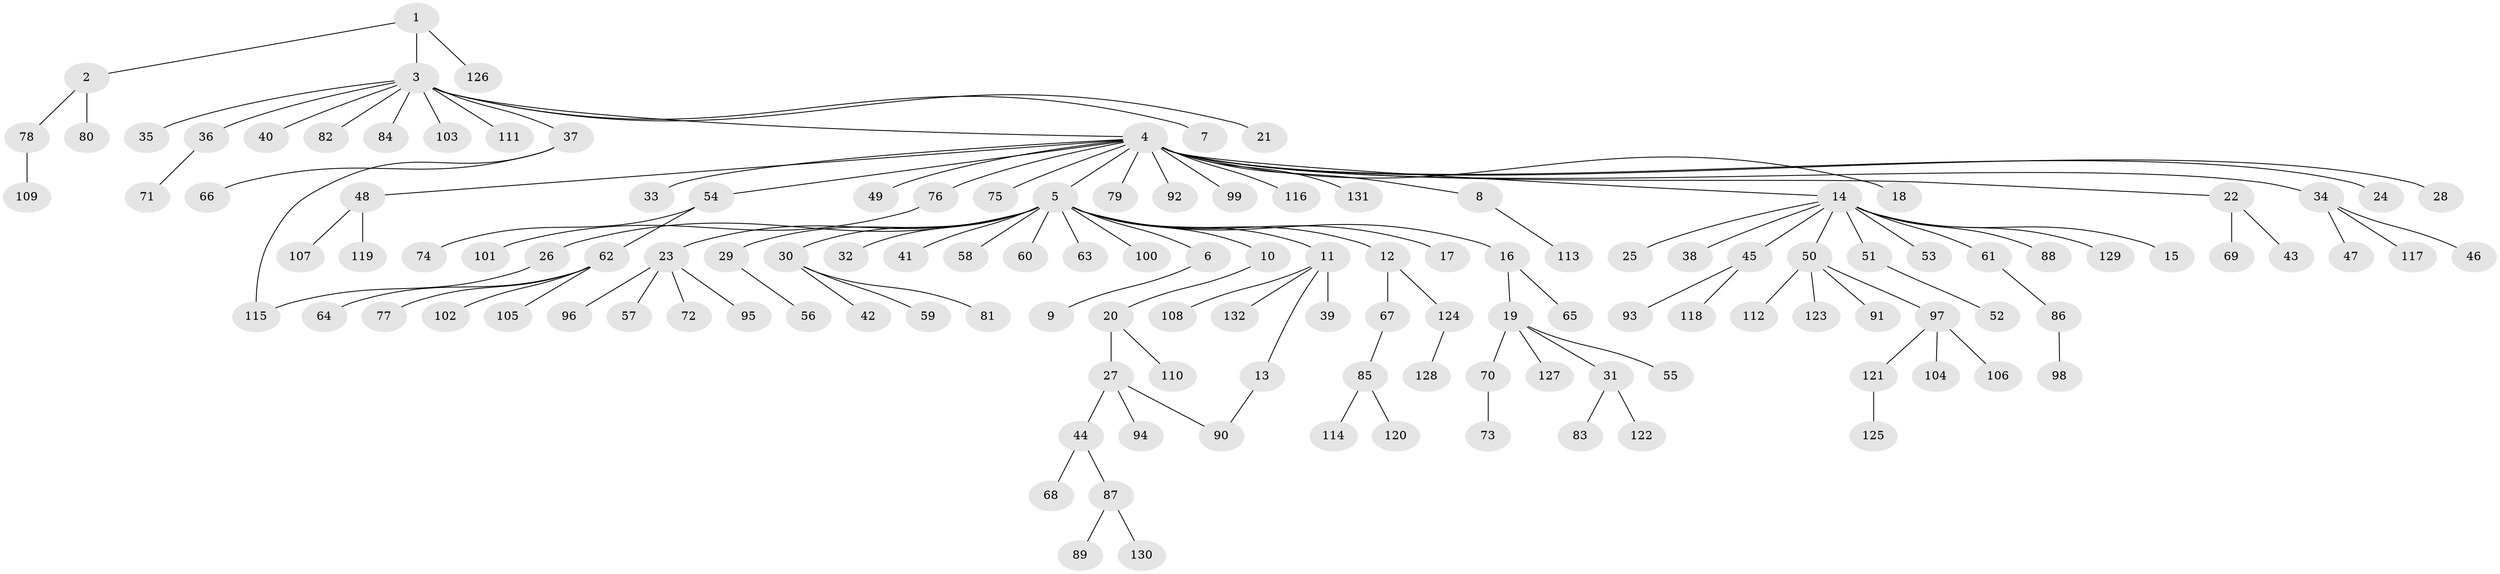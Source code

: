 // coarse degree distribution, {3: 0.07608695652173914, 12: 0.010869565217391304, 20: 0.010869565217391304, 17: 0.010869565217391304, 2: 0.10869565217391304, 1: 0.717391304347826, 4: 0.021739130434782608, 7: 0.010869565217391304, 5: 0.03260869565217391}
// Generated by graph-tools (version 1.1) at 2025/18/03/04/25 18:18:15]
// undirected, 132 vertices, 133 edges
graph export_dot {
graph [start="1"]
  node [color=gray90,style=filled];
  1;
  2;
  3;
  4;
  5;
  6;
  7;
  8;
  9;
  10;
  11;
  12;
  13;
  14;
  15;
  16;
  17;
  18;
  19;
  20;
  21;
  22;
  23;
  24;
  25;
  26;
  27;
  28;
  29;
  30;
  31;
  32;
  33;
  34;
  35;
  36;
  37;
  38;
  39;
  40;
  41;
  42;
  43;
  44;
  45;
  46;
  47;
  48;
  49;
  50;
  51;
  52;
  53;
  54;
  55;
  56;
  57;
  58;
  59;
  60;
  61;
  62;
  63;
  64;
  65;
  66;
  67;
  68;
  69;
  70;
  71;
  72;
  73;
  74;
  75;
  76;
  77;
  78;
  79;
  80;
  81;
  82;
  83;
  84;
  85;
  86;
  87;
  88;
  89;
  90;
  91;
  92;
  93;
  94;
  95;
  96;
  97;
  98;
  99;
  100;
  101;
  102;
  103;
  104;
  105;
  106;
  107;
  108;
  109;
  110;
  111;
  112;
  113;
  114;
  115;
  116;
  117;
  118;
  119;
  120;
  121;
  122;
  123;
  124;
  125;
  126;
  127;
  128;
  129;
  130;
  131;
  132;
  1 -- 2;
  1 -- 3;
  1 -- 126;
  2 -- 78;
  2 -- 80;
  3 -- 4;
  3 -- 7;
  3 -- 21;
  3 -- 35;
  3 -- 36;
  3 -- 37;
  3 -- 40;
  3 -- 82;
  3 -- 84;
  3 -- 103;
  3 -- 111;
  4 -- 5;
  4 -- 8;
  4 -- 14;
  4 -- 18;
  4 -- 22;
  4 -- 24;
  4 -- 28;
  4 -- 33;
  4 -- 34;
  4 -- 48;
  4 -- 49;
  4 -- 54;
  4 -- 75;
  4 -- 76;
  4 -- 79;
  4 -- 92;
  4 -- 99;
  4 -- 116;
  4 -- 131;
  5 -- 6;
  5 -- 10;
  5 -- 11;
  5 -- 12;
  5 -- 16;
  5 -- 17;
  5 -- 23;
  5 -- 26;
  5 -- 29;
  5 -- 30;
  5 -- 32;
  5 -- 41;
  5 -- 58;
  5 -- 60;
  5 -- 63;
  5 -- 100;
  6 -- 9;
  8 -- 113;
  10 -- 20;
  11 -- 13;
  11 -- 39;
  11 -- 108;
  11 -- 132;
  12 -- 67;
  12 -- 124;
  13 -- 90;
  14 -- 15;
  14 -- 25;
  14 -- 38;
  14 -- 45;
  14 -- 50;
  14 -- 51;
  14 -- 53;
  14 -- 61;
  14 -- 88;
  14 -- 129;
  16 -- 19;
  16 -- 65;
  19 -- 31;
  19 -- 55;
  19 -- 70;
  19 -- 127;
  20 -- 27;
  20 -- 110;
  22 -- 43;
  22 -- 69;
  23 -- 57;
  23 -- 72;
  23 -- 95;
  23 -- 96;
  26 -- 115;
  27 -- 44;
  27 -- 90;
  27 -- 94;
  29 -- 56;
  30 -- 42;
  30 -- 59;
  30 -- 81;
  31 -- 83;
  31 -- 122;
  34 -- 46;
  34 -- 47;
  34 -- 117;
  36 -- 71;
  37 -- 66;
  37 -- 115;
  44 -- 68;
  44 -- 87;
  45 -- 93;
  45 -- 118;
  48 -- 107;
  48 -- 119;
  50 -- 91;
  50 -- 97;
  50 -- 112;
  50 -- 123;
  51 -- 52;
  54 -- 62;
  54 -- 74;
  61 -- 86;
  62 -- 64;
  62 -- 77;
  62 -- 102;
  62 -- 105;
  67 -- 85;
  70 -- 73;
  76 -- 101;
  78 -- 109;
  85 -- 114;
  85 -- 120;
  86 -- 98;
  87 -- 89;
  87 -- 130;
  97 -- 104;
  97 -- 106;
  97 -- 121;
  121 -- 125;
  124 -- 128;
}
